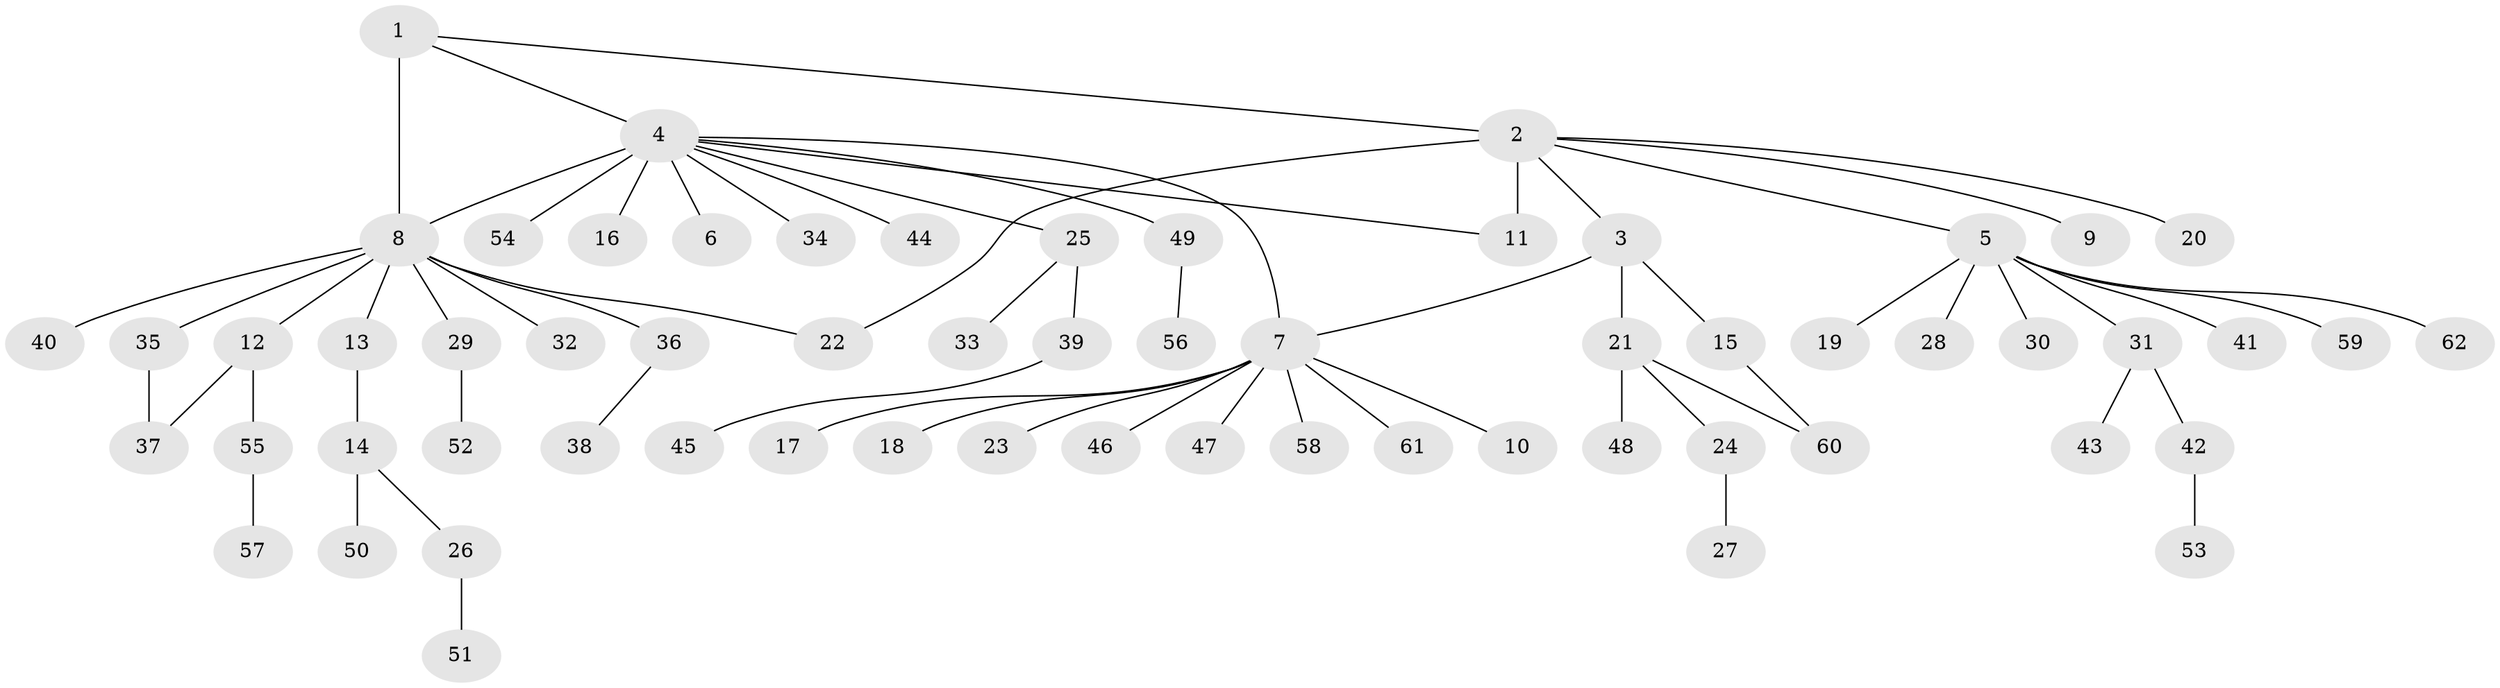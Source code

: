 // original degree distribution, {3: 0.11290322580645161, 13: 0.008064516129032258, 15: 0.008064516129032258, 9: 0.008064516129032258, 2: 0.20161290322580644, 11: 0.016129032258064516, 14: 0.008064516129032258, 1: 0.5967741935483871, 4: 0.03225806451612903, 5: 0.008064516129032258}
// Generated by graph-tools (version 1.1) at 2025/35/03/09/25 02:35:24]
// undirected, 62 vertices, 67 edges
graph export_dot {
graph [start="1"]
  node [color=gray90,style=filled];
  1;
  2;
  3;
  4;
  5;
  6;
  7;
  8;
  9;
  10;
  11;
  12;
  13;
  14;
  15;
  16;
  17;
  18;
  19;
  20;
  21;
  22;
  23;
  24;
  25;
  26;
  27;
  28;
  29;
  30;
  31;
  32;
  33;
  34;
  35;
  36;
  37;
  38;
  39;
  40;
  41;
  42;
  43;
  44;
  45;
  46;
  47;
  48;
  49;
  50;
  51;
  52;
  53;
  54;
  55;
  56;
  57;
  58;
  59;
  60;
  61;
  62;
  1 -- 2 [weight=1.0];
  1 -- 4 [weight=1.0];
  1 -- 8 [weight=4.0];
  2 -- 3 [weight=1.0];
  2 -- 5 [weight=1.0];
  2 -- 9 [weight=1.0];
  2 -- 11 [weight=6.0];
  2 -- 20 [weight=1.0];
  2 -- 22 [weight=1.0];
  3 -- 7 [weight=1.0];
  3 -- 15 [weight=1.0];
  3 -- 21 [weight=6.0];
  4 -- 6 [weight=1.0];
  4 -- 7 [weight=1.0];
  4 -- 8 [weight=1.0];
  4 -- 11 [weight=1.0];
  4 -- 16 [weight=4.0];
  4 -- 25 [weight=1.0];
  4 -- 34 [weight=1.0];
  4 -- 44 [weight=1.0];
  4 -- 49 [weight=1.0];
  4 -- 54 [weight=1.0];
  5 -- 19 [weight=1.0];
  5 -- 28 [weight=1.0];
  5 -- 30 [weight=1.0];
  5 -- 31 [weight=1.0];
  5 -- 41 [weight=1.0];
  5 -- 59 [weight=1.0];
  5 -- 62 [weight=1.0];
  7 -- 10 [weight=1.0];
  7 -- 17 [weight=1.0];
  7 -- 18 [weight=1.0];
  7 -- 23 [weight=1.0];
  7 -- 46 [weight=1.0];
  7 -- 47 [weight=1.0];
  7 -- 58 [weight=1.0];
  7 -- 61 [weight=1.0];
  8 -- 12 [weight=1.0];
  8 -- 13 [weight=1.0];
  8 -- 22 [weight=1.0];
  8 -- 29 [weight=1.0];
  8 -- 32 [weight=1.0];
  8 -- 35 [weight=1.0];
  8 -- 36 [weight=1.0];
  8 -- 40 [weight=1.0];
  12 -- 37 [weight=1.0];
  12 -- 55 [weight=1.0];
  13 -- 14 [weight=1.0];
  14 -- 26 [weight=1.0];
  14 -- 50 [weight=2.0];
  15 -- 60 [weight=1.0];
  21 -- 24 [weight=2.0];
  21 -- 48 [weight=1.0];
  21 -- 60 [weight=1.0];
  24 -- 27 [weight=1.0];
  25 -- 33 [weight=1.0];
  25 -- 39 [weight=1.0];
  26 -- 51 [weight=1.0];
  29 -- 52 [weight=3.0];
  31 -- 42 [weight=1.0];
  31 -- 43 [weight=1.0];
  35 -- 37 [weight=1.0];
  36 -- 38 [weight=1.0];
  39 -- 45 [weight=1.0];
  42 -- 53 [weight=1.0];
  49 -- 56 [weight=1.0];
  55 -- 57 [weight=1.0];
}
